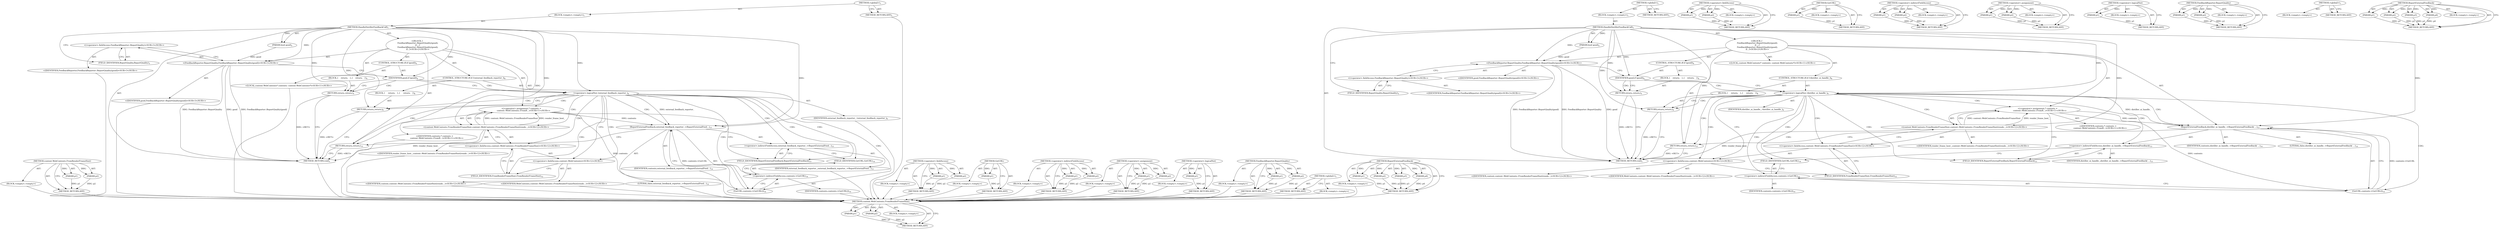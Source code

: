 digraph "ReportExternalFeedback" {
vulnerable_86 [label=<(METHOD,content.WebContents.FromRenderFrameHost)>];
vulnerable_87 [label=<(PARAM,p1)>];
vulnerable_88 [label=<(PARAM,p2)>];
vulnerable_89 [label=<(BLOCK,&lt;empty&gt;,&lt;empty&gt;)>];
vulnerable_90 [label=<(METHOD_RETURN,ANY)>];
vulnerable_6 [label=<(METHOD,&lt;global&gt;)<SUB>1</SUB>>];
vulnerable_7 [label=<(BLOCK,&lt;empty&gt;,&lt;empty&gt;)<SUB>1</SUB>>];
vulnerable_8 [label=<(METHOD,HandleDistillerFeedbackCall)<SUB>1</SUB>>];
vulnerable_9 [label=<(PARAM,bool good)<SUB>2</SUB>>];
vulnerable_10 [label="<(BLOCK,{
  FeedbackReporter::ReportQuality(good);
  if...,{
  FeedbackReporter::ReportQuality(good);
  if...)<SUB>2</SUB>>"];
vulnerable_11 [label="<(FeedbackReporter.ReportQuality,FeedbackReporter::ReportQuality(good))<SUB>3</SUB>>"];
vulnerable_12 [label="<(&lt;operator&gt;.fieldAccess,FeedbackReporter::ReportQuality)<SUB>3</SUB>>"];
vulnerable_13 [label="<(IDENTIFIER,FeedbackReporter,FeedbackReporter::ReportQuality(good))<SUB>3</SUB>>"];
vulnerable_14 [label=<(FIELD_IDENTIFIER,ReportQuality,ReportQuality)<SUB>3</SUB>>];
vulnerable_15 [label="<(IDENTIFIER,good,FeedbackReporter::ReportQuality(good))<SUB>3</SUB>>"];
vulnerable_16 [label=<(CONTROL_STRUCTURE,IF,if (good))<SUB>4</SUB>>];
vulnerable_17 [label=<(IDENTIFIER,good,if (good))<SUB>4</SUB>>];
vulnerable_18 [label=<(BLOCK,{
    return;
   },{
    return;
   })<SUB>4</SUB>>];
vulnerable_19 [label=<(RETURN,return;,return;)<SUB>5</SUB>>];
vulnerable_20 [label=<(CONTROL_STRUCTURE,IF,if (!external_feedback_reporter_))<SUB>8</SUB>>];
vulnerable_21 [label=<(&lt;operator&gt;.logicalNot,!external_feedback_reporter_)<SUB>8</SUB>>];
vulnerable_22 [label=<(IDENTIFIER,external_feedback_reporter_,!external_feedback_reporter_)<SUB>8</SUB>>];
vulnerable_23 [label=<(BLOCK,{
     return;
   },{
     return;
   })<SUB>8</SUB>>];
vulnerable_24 [label=<(RETURN,return;,return;)<SUB>9</SUB>>];
vulnerable_25 [label="<(LOCAL,content.WebContents* contents: content.WebContents*)<SUB>11</SUB>>"];
vulnerable_26 [label="<(&lt;operator&gt;.assignment,* contents =
       content::WebContents::FromR...)<SUB>11</SUB>>"];
vulnerable_27 [label="<(IDENTIFIER,contents,* contents =
       content::WebContents::FromR...)<SUB>11</SUB>>"];
vulnerable_28 [label="<(content.WebContents.FromRenderFrameHost,content::WebContents::FromRenderFrameHost(rende...)<SUB>12</SUB>>"];
vulnerable_29 [label="<(&lt;operator&gt;.fieldAccess,content::WebContents::FromRenderFrameHost)<SUB>12</SUB>>"];
vulnerable_30 [label="<(&lt;operator&gt;.fieldAccess,content::WebContents)<SUB>12</SUB>>"];
vulnerable_31 [label="<(IDENTIFIER,content,content::WebContents::FromRenderFrameHost(rende...)<SUB>12</SUB>>"];
vulnerable_32 [label="<(IDENTIFIER,WebContents,content::WebContents::FromRenderFrameHost(rende...)<SUB>12</SUB>>"];
vulnerable_33 [label=<(FIELD_IDENTIFIER,FromRenderFrameHost,FromRenderFrameHost)<SUB>12</SUB>>];
vulnerable_34 [label="<(IDENTIFIER,render_frame_host_,content::WebContents::FromRenderFrameHost(rende...)<SUB>12</SUB>>"];
vulnerable_35 [label=<(ReportExternalFeedback,external_feedback_reporter_-&gt;ReportExternalFeed...)<SUB>13</SUB>>];
vulnerable_36 [label=<(&lt;operator&gt;.indirectFieldAccess,external_feedback_reporter_-&gt;ReportExternalFeed...)<SUB>13</SUB>>];
vulnerable_37 [label=<(IDENTIFIER,external_feedback_reporter_,external_feedback_reporter_-&gt;ReportExternalFeed...)<SUB>13</SUB>>];
vulnerable_38 [label=<(FIELD_IDENTIFIER,ReportExternalFeedback,ReportExternalFeedback)<SUB>13</SUB>>];
vulnerable_39 [label=<(IDENTIFIER,contents,external_feedback_reporter_-&gt;ReportExternalFeed...)<SUB>14</SUB>>];
vulnerable_40 [label=<(GetURL,contents-&gt;GetURL())<SUB>14</SUB>>];
vulnerable_41 [label=<(&lt;operator&gt;.indirectFieldAccess,contents-&gt;GetURL)<SUB>14</SUB>>];
vulnerable_42 [label=<(IDENTIFIER,contents,contents-&gt;GetURL())<SUB>14</SUB>>];
vulnerable_43 [label=<(FIELD_IDENTIFIER,GetURL,GetURL)<SUB>14</SUB>>];
vulnerable_44 [label=<(LITERAL,false,external_feedback_reporter_-&gt;ReportExternalFeed...)<SUB>14</SUB>>];
vulnerable_45 [label=<(RETURN,return;,return;)<SUB>15</SUB>>];
vulnerable_46 [label=<(METHOD_RETURN,void)<SUB>1</SUB>>];
vulnerable_48 [label=<(METHOD_RETURN,ANY)<SUB>1</SUB>>];
vulnerable_72 [label=<(METHOD,&lt;operator&gt;.fieldAccess)>];
vulnerable_73 [label=<(PARAM,p1)>];
vulnerable_74 [label=<(PARAM,p2)>];
vulnerable_75 [label=<(BLOCK,&lt;empty&gt;,&lt;empty&gt;)>];
vulnerable_76 [label=<(METHOD_RETURN,ANY)>];
vulnerable_103 [label=<(METHOD,GetURL)>];
vulnerable_104 [label=<(PARAM,p1)>];
vulnerable_105 [label=<(BLOCK,&lt;empty&gt;,&lt;empty&gt;)>];
vulnerable_106 [label=<(METHOD_RETURN,ANY)>];
vulnerable_98 [label=<(METHOD,&lt;operator&gt;.indirectFieldAccess)>];
vulnerable_99 [label=<(PARAM,p1)>];
vulnerable_100 [label=<(PARAM,p2)>];
vulnerable_101 [label=<(BLOCK,&lt;empty&gt;,&lt;empty&gt;)>];
vulnerable_102 [label=<(METHOD_RETURN,ANY)>];
vulnerable_81 [label=<(METHOD,&lt;operator&gt;.assignment)>];
vulnerable_82 [label=<(PARAM,p1)>];
vulnerable_83 [label=<(PARAM,p2)>];
vulnerable_84 [label=<(BLOCK,&lt;empty&gt;,&lt;empty&gt;)>];
vulnerable_85 [label=<(METHOD_RETURN,ANY)>];
vulnerable_77 [label=<(METHOD,&lt;operator&gt;.logicalNot)>];
vulnerable_78 [label=<(PARAM,p1)>];
vulnerable_79 [label=<(BLOCK,&lt;empty&gt;,&lt;empty&gt;)>];
vulnerable_80 [label=<(METHOD_RETURN,ANY)>];
vulnerable_67 [label=<(METHOD,FeedbackReporter.ReportQuality)>];
vulnerable_68 [label=<(PARAM,p1)>];
vulnerable_69 [label=<(PARAM,p2)>];
vulnerable_70 [label=<(BLOCK,&lt;empty&gt;,&lt;empty&gt;)>];
vulnerable_71 [label=<(METHOD_RETURN,ANY)>];
vulnerable_61 [label=<(METHOD,&lt;global&gt;)<SUB>1</SUB>>];
vulnerable_62 [label=<(BLOCK,&lt;empty&gt;,&lt;empty&gt;)>];
vulnerable_63 [label=<(METHOD_RETURN,ANY)>];
vulnerable_91 [label=<(METHOD,ReportExternalFeedback)>];
vulnerable_92 [label=<(PARAM,p1)>];
vulnerable_93 [label=<(PARAM,p2)>];
vulnerable_94 [label=<(PARAM,p3)>];
vulnerable_95 [label=<(PARAM,p4)>];
vulnerable_96 [label=<(BLOCK,&lt;empty&gt;,&lt;empty&gt;)>];
vulnerable_97 [label=<(METHOD_RETURN,ANY)>];
fixed_86 [label=<(METHOD,content.WebContents.FromRenderFrameHost)>];
fixed_87 [label=<(PARAM,p1)>];
fixed_88 [label=<(PARAM,p2)>];
fixed_89 [label=<(BLOCK,&lt;empty&gt;,&lt;empty&gt;)>];
fixed_90 [label=<(METHOD_RETURN,ANY)>];
fixed_6 [label=<(METHOD,&lt;global&gt;)<SUB>1</SUB>>];
fixed_7 [label=<(BLOCK,&lt;empty&gt;,&lt;empty&gt;)<SUB>1</SUB>>];
fixed_8 [label=<(METHOD,HandleDistillerFeedbackCall)<SUB>1</SUB>>];
fixed_9 [label=<(PARAM,bool good)<SUB>2</SUB>>];
fixed_10 [label="<(BLOCK,{
  FeedbackReporter::ReportQuality(good);
  if...,{
  FeedbackReporter::ReportQuality(good);
  if...)<SUB>2</SUB>>"];
fixed_11 [label="<(FeedbackReporter.ReportQuality,FeedbackReporter::ReportQuality(good))<SUB>3</SUB>>"];
fixed_12 [label="<(&lt;operator&gt;.fieldAccess,FeedbackReporter::ReportQuality)<SUB>3</SUB>>"];
fixed_13 [label="<(IDENTIFIER,FeedbackReporter,FeedbackReporter::ReportQuality(good))<SUB>3</SUB>>"];
fixed_14 [label=<(FIELD_IDENTIFIER,ReportQuality,ReportQuality)<SUB>3</SUB>>];
fixed_15 [label="<(IDENTIFIER,good,FeedbackReporter::ReportQuality(good))<SUB>3</SUB>>"];
fixed_16 [label=<(CONTROL_STRUCTURE,IF,if (good))<SUB>4</SUB>>];
fixed_17 [label=<(IDENTIFIER,good,if (good))<SUB>4</SUB>>];
fixed_18 [label=<(BLOCK,{
    return;
   },{
    return;
   })<SUB>4</SUB>>];
fixed_19 [label=<(RETURN,return;,return;)<SUB>5</SUB>>];
fixed_20 [label=<(CONTROL_STRUCTURE,IF,if (!distiller_ui_handle_))<SUB>8</SUB>>];
fixed_21 [label=<(&lt;operator&gt;.logicalNot,!distiller_ui_handle_)<SUB>8</SUB>>];
fixed_22 [label=<(IDENTIFIER,distiller_ui_handle_,!distiller_ui_handle_)<SUB>8</SUB>>];
fixed_23 [label=<(BLOCK,{
     return;
   },{
     return;
   })<SUB>8</SUB>>];
fixed_24 [label=<(RETURN,return;,return;)<SUB>9</SUB>>];
fixed_25 [label="<(LOCAL,content.WebContents* contents: content.WebContents*)<SUB>11</SUB>>"];
fixed_26 [label="<(&lt;operator&gt;.assignment,* contents =
       content::WebContents::FromR...)<SUB>11</SUB>>"];
fixed_27 [label="<(IDENTIFIER,contents,* contents =
       content::WebContents::FromR...)<SUB>11</SUB>>"];
fixed_28 [label="<(content.WebContents.FromRenderFrameHost,content::WebContents::FromRenderFrameHost(rende...)<SUB>12</SUB>>"];
fixed_29 [label="<(&lt;operator&gt;.fieldAccess,content::WebContents::FromRenderFrameHost)<SUB>12</SUB>>"];
fixed_30 [label="<(&lt;operator&gt;.fieldAccess,content::WebContents)<SUB>12</SUB>>"];
fixed_31 [label="<(IDENTIFIER,content,content::WebContents::FromRenderFrameHost(rende...)<SUB>12</SUB>>"];
fixed_32 [label="<(IDENTIFIER,WebContents,content::WebContents::FromRenderFrameHost(rende...)<SUB>12</SUB>>"];
fixed_33 [label=<(FIELD_IDENTIFIER,FromRenderFrameHost,FromRenderFrameHost)<SUB>12</SUB>>];
fixed_34 [label="<(IDENTIFIER,render_frame_host_,content::WebContents::FromRenderFrameHost(rende...)<SUB>12</SUB>>"];
fixed_35 [label=<(ReportExternalFeedback,distiller_ui_handle_-&gt;ReportExternalFeedback(
 ...)<SUB>13</SUB>>];
fixed_36 [label=<(&lt;operator&gt;.indirectFieldAccess,distiller_ui_handle_-&gt;ReportExternalFeedback)<SUB>13</SUB>>];
fixed_37 [label=<(IDENTIFIER,distiller_ui_handle_,distiller_ui_handle_-&gt;ReportExternalFeedback(
 ...)<SUB>13</SUB>>];
fixed_38 [label=<(FIELD_IDENTIFIER,ReportExternalFeedback,ReportExternalFeedback)<SUB>13</SUB>>];
fixed_39 [label=<(IDENTIFIER,contents,distiller_ui_handle_-&gt;ReportExternalFeedback(
 ...)<SUB>14</SUB>>];
fixed_40 [label=<(GetURL,contents-&gt;GetURL())<SUB>14</SUB>>];
fixed_41 [label=<(&lt;operator&gt;.indirectFieldAccess,contents-&gt;GetURL)<SUB>14</SUB>>];
fixed_42 [label=<(IDENTIFIER,contents,contents-&gt;GetURL())<SUB>14</SUB>>];
fixed_43 [label=<(FIELD_IDENTIFIER,GetURL,GetURL)<SUB>14</SUB>>];
fixed_44 [label=<(LITERAL,false,distiller_ui_handle_-&gt;ReportExternalFeedback(
 ...)<SUB>14</SUB>>];
fixed_45 [label=<(RETURN,return;,return;)<SUB>15</SUB>>];
fixed_46 [label=<(METHOD_RETURN,void)<SUB>1</SUB>>];
fixed_48 [label=<(METHOD_RETURN,ANY)<SUB>1</SUB>>];
fixed_72 [label=<(METHOD,&lt;operator&gt;.fieldAccess)>];
fixed_73 [label=<(PARAM,p1)>];
fixed_74 [label=<(PARAM,p2)>];
fixed_75 [label=<(BLOCK,&lt;empty&gt;,&lt;empty&gt;)>];
fixed_76 [label=<(METHOD_RETURN,ANY)>];
fixed_103 [label=<(METHOD,GetURL)>];
fixed_104 [label=<(PARAM,p1)>];
fixed_105 [label=<(BLOCK,&lt;empty&gt;,&lt;empty&gt;)>];
fixed_106 [label=<(METHOD_RETURN,ANY)>];
fixed_98 [label=<(METHOD,&lt;operator&gt;.indirectFieldAccess)>];
fixed_99 [label=<(PARAM,p1)>];
fixed_100 [label=<(PARAM,p2)>];
fixed_101 [label=<(BLOCK,&lt;empty&gt;,&lt;empty&gt;)>];
fixed_102 [label=<(METHOD_RETURN,ANY)>];
fixed_81 [label=<(METHOD,&lt;operator&gt;.assignment)>];
fixed_82 [label=<(PARAM,p1)>];
fixed_83 [label=<(PARAM,p2)>];
fixed_84 [label=<(BLOCK,&lt;empty&gt;,&lt;empty&gt;)>];
fixed_85 [label=<(METHOD_RETURN,ANY)>];
fixed_77 [label=<(METHOD,&lt;operator&gt;.logicalNot)>];
fixed_78 [label=<(PARAM,p1)>];
fixed_79 [label=<(BLOCK,&lt;empty&gt;,&lt;empty&gt;)>];
fixed_80 [label=<(METHOD_RETURN,ANY)>];
fixed_67 [label=<(METHOD,FeedbackReporter.ReportQuality)>];
fixed_68 [label=<(PARAM,p1)>];
fixed_69 [label=<(PARAM,p2)>];
fixed_70 [label=<(BLOCK,&lt;empty&gt;,&lt;empty&gt;)>];
fixed_71 [label=<(METHOD_RETURN,ANY)>];
fixed_61 [label=<(METHOD,&lt;global&gt;)<SUB>1</SUB>>];
fixed_62 [label=<(BLOCK,&lt;empty&gt;,&lt;empty&gt;)>];
fixed_63 [label=<(METHOD_RETURN,ANY)>];
fixed_91 [label=<(METHOD,ReportExternalFeedback)>];
fixed_92 [label=<(PARAM,p1)>];
fixed_93 [label=<(PARAM,p2)>];
fixed_94 [label=<(PARAM,p3)>];
fixed_95 [label=<(PARAM,p4)>];
fixed_96 [label=<(BLOCK,&lt;empty&gt;,&lt;empty&gt;)>];
fixed_97 [label=<(METHOD_RETURN,ANY)>];
vulnerable_86 -> vulnerable_87  [key=0, label="AST: "];
vulnerable_86 -> vulnerable_87  [key=1, label="DDG: "];
vulnerable_86 -> vulnerable_89  [key=0, label="AST: "];
vulnerable_86 -> vulnerable_88  [key=0, label="AST: "];
vulnerable_86 -> vulnerable_88  [key=1, label="DDG: "];
vulnerable_86 -> vulnerable_90  [key=0, label="AST: "];
vulnerable_86 -> vulnerable_90  [key=1, label="CFG: "];
vulnerable_87 -> vulnerable_90  [key=0, label="DDG: p1"];
vulnerable_88 -> vulnerable_90  [key=0, label="DDG: p2"];
vulnerable_89 -> fixed_86  [key=0];
vulnerable_90 -> fixed_86  [key=0];
vulnerable_6 -> vulnerable_7  [key=0, label="AST: "];
vulnerable_6 -> vulnerable_48  [key=0, label="AST: "];
vulnerable_6 -> vulnerable_48  [key=1, label="CFG: "];
vulnerable_7 -> vulnerable_8  [key=0, label="AST: "];
vulnerable_8 -> vulnerable_9  [key=0, label="AST: "];
vulnerable_8 -> vulnerable_9  [key=1, label="DDG: "];
vulnerable_8 -> vulnerable_10  [key=0, label="AST: "];
vulnerable_8 -> vulnerable_46  [key=0, label="AST: "];
vulnerable_8 -> vulnerable_14  [key=0, label="CFG: "];
vulnerable_8 -> vulnerable_45  [key=0, label="DDG: "];
vulnerable_8 -> vulnerable_11  [key=0, label="DDG: "];
vulnerable_8 -> vulnerable_17  [key=0, label="DDG: "];
vulnerable_8 -> vulnerable_35  [key=0, label="DDG: "];
vulnerable_8 -> vulnerable_19  [key=0, label="DDG: "];
vulnerable_8 -> vulnerable_21  [key=0, label="DDG: "];
vulnerable_8 -> vulnerable_24  [key=0, label="DDG: "];
vulnerable_8 -> vulnerable_28  [key=0, label="DDG: "];
vulnerable_9 -> vulnerable_11  [key=0, label="DDG: good"];
vulnerable_10 -> vulnerable_11  [key=0, label="AST: "];
vulnerable_10 -> vulnerable_16  [key=0, label="AST: "];
vulnerable_10 -> vulnerable_20  [key=0, label="AST: "];
vulnerable_10 -> vulnerable_25  [key=0, label="AST: "];
vulnerable_10 -> vulnerable_26  [key=0, label="AST: "];
vulnerable_10 -> vulnerable_35  [key=0, label="AST: "];
vulnerable_10 -> vulnerable_45  [key=0, label="AST: "];
vulnerable_11 -> vulnerable_12  [key=0, label="AST: "];
vulnerable_11 -> vulnerable_15  [key=0, label="AST: "];
vulnerable_11 -> vulnerable_17  [key=0, label="CFG: "];
vulnerable_11 -> vulnerable_46  [key=0, label="DDG: FeedbackReporter::ReportQuality"];
vulnerable_11 -> vulnerable_46  [key=1, label="DDG: good"];
vulnerable_11 -> vulnerable_46  [key=2, label="DDG: FeedbackReporter::ReportQuality(good)"];
vulnerable_12 -> vulnerable_13  [key=0, label="AST: "];
vulnerable_12 -> vulnerable_14  [key=0, label="AST: "];
vulnerable_12 -> vulnerable_11  [key=0, label="CFG: "];
vulnerable_13 -> fixed_86  [key=0];
vulnerable_14 -> vulnerable_12  [key=0, label="CFG: "];
vulnerable_15 -> fixed_86  [key=0];
vulnerable_16 -> vulnerable_17  [key=0, label="AST: "];
vulnerable_16 -> vulnerable_18  [key=0, label="AST: "];
vulnerable_17 -> vulnerable_19  [key=0, label="CFG: "];
vulnerable_17 -> vulnerable_19  [key=1, label="CDG: "];
vulnerable_17 -> vulnerable_21  [key=0, label="CFG: "];
vulnerable_17 -> vulnerable_21  [key=1, label="CDG: "];
vulnerable_18 -> vulnerable_19  [key=0, label="AST: "];
vulnerable_19 -> vulnerable_46  [key=0, label="CFG: "];
vulnerable_19 -> vulnerable_46  [key=1, label="DDG: &lt;RET&gt;"];
vulnerable_20 -> vulnerable_21  [key=0, label="AST: "];
vulnerable_20 -> vulnerable_23  [key=0, label="AST: "];
vulnerable_21 -> vulnerable_22  [key=0, label="AST: "];
vulnerable_21 -> vulnerable_24  [key=0, label="CFG: "];
vulnerable_21 -> vulnerable_24  [key=1, label="CDG: "];
vulnerable_21 -> vulnerable_30  [key=0, label="CFG: "];
vulnerable_21 -> vulnerable_30  [key=1, label="CDG: "];
vulnerable_21 -> vulnerable_35  [key=0, label="DDG: external_feedback_reporter_"];
vulnerable_21 -> vulnerable_35  [key=1, label="CDG: "];
vulnerable_21 -> vulnerable_33  [key=0, label="CDG: "];
vulnerable_21 -> vulnerable_26  [key=0, label="CDG: "];
vulnerable_21 -> vulnerable_28  [key=0, label="CDG: "];
vulnerable_21 -> vulnerable_36  [key=0, label="CDG: "];
vulnerable_21 -> vulnerable_38  [key=0, label="CDG: "];
vulnerable_21 -> vulnerable_41  [key=0, label="CDG: "];
vulnerable_21 -> vulnerable_45  [key=0, label="CDG: "];
vulnerable_21 -> vulnerable_40  [key=0, label="CDG: "];
vulnerable_21 -> vulnerable_29  [key=0, label="CDG: "];
vulnerable_21 -> vulnerable_43  [key=0, label="CDG: "];
vulnerable_22 -> fixed_86  [key=0];
vulnerable_23 -> vulnerable_24  [key=0, label="AST: "];
vulnerable_24 -> vulnerable_46  [key=0, label="CFG: "];
vulnerable_24 -> vulnerable_46  [key=1, label="DDG: &lt;RET&gt;"];
vulnerable_25 -> fixed_86  [key=0];
vulnerable_26 -> vulnerable_27  [key=0, label="AST: "];
vulnerable_26 -> vulnerable_28  [key=0, label="AST: "];
vulnerable_26 -> vulnerable_38  [key=0, label="CFG: "];
vulnerable_26 -> vulnerable_35  [key=0, label="DDG: contents"];
vulnerable_26 -> vulnerable_40  [key=0, label="DDG: contents"];
vulnerable_27 -> fixed_86  [key=0];
vulnerable_28 -> vulnerable_29  [key=0, label="AST: "];
vulnerable_28 -> vulnerable_34  [key=0, label="AST: "];
vulnerable_28 -> vulnerable_26  [key=0, label="CFG: "];
vulnerable_28 -> vulnerable_26  [key=1, label="DDG: content::WebContents::FromRenderFrameHost"];
vulnerable_28 -> vulnerable_26  [key=2, label="DDG: render_frame_host_"];
vulnerable_28 -> vulnerable_46  [key=0, label="DDG: render_frame_host_"];
vulnerable_29 -> vulnerable_30  [key=0, label="AST: "];
vulnerable_29 -> vulnerable_33  [key=0, label="AST: "];
vulnerable_29 -> vulnerable_28  [key=0, label="CFG: "];
vulnerable_30 -> vulnerable_31  [key=0, label="AST: "];
vulnerable_30 -> vulnerable_32  [key=0, label="AST: "];
vulnerable_30 -> vulnerable_33  [key=0, label="CFG: "];
vulnerable_31 -> fixed_86  [key=0];
vulnerable_32 -> fixed_86  [key=0];
vulnerable_33 -> vulnerable_29  [key=0, label="CFG: "];
vulnerable_34 -> fixed_86  [key=0];
vulnerable_35 -> vulnerable_36  [key=0, label="AST: "];
vulnerable_35 -> vulnerable_39  [key=0, label="AST: "];
vulnerable_35 -> vulnerable_40  [key=0, label="AST: "];
vulnerable_35 -> vulnerable_44  [key=0, label="AST: "];
vulnerable_35 -> vulnerable_45  [key=0, label="CFG: "];
vulnerable_36 -> vulnerable_37  [key=0, label="AST: "];
vulnerable_36 -> vulnerable_38  [key=0, label="AST: "];
vulnerable_36 -> vulnerable_43  [key=0, label="CFG: "];
vulnerable_37 -> fixed_86  [key=0];
vulnerable_38 -> vulnerable_36  [key=0, label="CFG: "];
vulnerable_39 -> fixed_86  [key=0];
vulnerable_40 -> vulnerable_41  [key=0, label="AST: "];
vulnerable_40 -> vulnerable_35  [key=0, label="CFG: "];
vulnerable_40 -> vulnerable_35  [key=1, label="DDG: contents-&gt;GetURL"];
vulnerable_41 -> vulnerable_42  [key=0, label="AST: "];
vulnerable_41 -> vulnerable_43  [key=0, label="AST: "];
vulnerable_41 -> vulnerable_40  [key=0, label="CFG: "];
vulnerable_42 -> fixed_86  [key=0];
vulnerable_43 -> vulnerable_41  [key=0, label="CFG: "];
vulnerable_44 -> fixed_86  [key=0];
vulnerable_45 -> vulnerable_46  [key=0, label="CFG: "];
vulnerable_45 -> vulnerable_46  [key=1, label="DDG: &lt;RET&gt;"];
vulnerable_46 -> fixed_86  [key=0];
vulnerable_48 -> fixed_86  [key=0];
vulnerable_72 -> vulnerable_73  [key=0, label="AST: "];
vulnerable_72 -> vulnerable_73  [key=1, label="DDG: "];
vulnerable_72 -> vulnerable_75  [key=0, label="AST: "];
vulnerable_72 -> vulnerable_74  [key=0, label="AST: "];
vulnerable_72 -> vulnerable_74  [key=1, label="DDG: "];
vulnerable_72 -> vulnerable_76  [key=0, label="AST: "];
vulnerable_72 -> vulnerable_76  [key=1, label="CFG: "];
vulnerable_73 -> vulnerable_76  [key=0, label="DDG: p1"];
vulnerable_74 -> vulnerable_76  [key=0, label="DDG: p2"];
vulnerable_75 -> fixed_86  [key=0];
vulnerable_76 -> fixed_86  [key=0];
vulnerable_103 -> vulnerable_104  [key=0, label="AST: "];
vulnerable_103 -> vulnerable_104  [key=1, label="DDG: "];
vulnerable_103 -> vulnerable_105  [key=0, label="AST: "];
vulnerable_103 -> vulnerable_106  [key=0, label="AST: "];
vulnerable_103 -> vulnerable_106  [key=1, label="CFG: "];
vulnerable_104 -> vulnerable_106  [key=0, label="DDG: p1"];
vulnerable_105 -> fixed_86  [key=0];
vulnerable_106 -> fixed_86  [key=0];
vulnerable_98 -> vulnerable_99  [key=0, label="AST: "];
vulnerable_98 -> vulnerable_99  [key=1, label="DDG: "];
vulnerable_98 -> vulnerable_101  [key=0, label="AST: "];
vulnerable_98 -> vulnerable_100  [key=0, label="AST: "];
vulnerable_98 -> vulnerable_100  [key=1, label="DDG: "];
vulnerable_98 -> vulnerable_102  [key=0, label="AST: "];
vulnerable_98 -> vulnerable_102  [key=1, label="CFG: "];
vulnerable_99 -> vulnerable_102  [key=0, label="DDG: p1"];
vulnerable_100 -> vulnerable_102  [key=0, label="DDG: p2"];
vulnerable_101 -> fixed_86  [key=0];
vulnerable_102 -> fixed_86  [key=0];
vulnerable_81 -> vulnerable_82  [key=0, label="AST: "];
vulnerable_81 -> vulnerable_82  [key=1, label="DDG: "];
vulnerable_81 -> vulnerable_84  [key=0, label="AST: "];
vulnerable_81 -> vulnerable_83  [key=0, label="AST: "];
vulnerable_81 -> vulnerable_83  [key=1, label="DDG: "];
vulnerable_81 -> vulnerable_85  [key=0, label="AST: "];
vulnerable_81 -> vulnerable_85  [key=1, label="CFG: "];
vulnerable_82 -> vulnerable_85  [key=0, label="DDG: p1"];
vulnerable_83 -> vulnerable_85  [key=0, label="DDG: p2"];
vulnerable_84 -> fixed_86  [key=0];
vulnerable_85 -> fixed_86  [key=0];
vulnerable_77 -> vulnerable_78  [key=0, label="AST: "];
vulnerable_77 -> vulnerable_78  [key=1, label="DDG: "];
vulnerable_77 -> vulnerable_79  [key=0, label="AST: "];
vulnerable_77 -> vulnerable_80  [key=0, label="AST: "];
vulnerable_77 -> vulnerable_80  [key=1, label="CFG: "];
vulnerable_78 -> vulnerable_80  [key=0, label="DDG: p1"];
vulnerable_79 -> fixed_86  [key=0];
vulnerable_80 -> fixed_86  [key=0];
vulnerable_67 -> vulnerable_68  [key=0, label="AST: "];
vulnerable_67 -> vulnerable_68  [key=1, label="DDG: "];
vulnerable_67 -> vulnerable_70  [key=0, label="AST: "];
vulnerable_67 -> vulnerable_69  [key=0, label="AST: "];
vulnerable_67 -> vulnerable_69  [key=1, label="DDG: "];
vulnerable_67 -> vulnerable_71  [key=0, label="AST: "];
vulnerable_67 -> vulnerable_71  [key=1, label="CFG: "];
vulnerable_68 -> vulnerable_71  [key=0, label="DDG: p1"];
vulnerable_69 -> vulnerable_71  [key=0, label="DDG: p2"];
vulnerable_70 -> fixed_86  [key=0];
vulnerable_71 -> fixed_86  [key=0];
vulnerable_61 -> vulnerable_62  [key=0, label="AST: "];
vulnerable_61 -> vulnerable_63  [key=0, label="AST: "];
vulnerable_61 -> vulnerable_63  [key=1, label="CFG: "];
vulnerable_62 -> fixed_86  [key=0];
vulnerable_63 -> fixed_86  [key=0];
vulnerable_91 -> vulnerable_92  [key=0, label="AST: "];
vulnerable_91 -> vulnerable_92  [key=1, label="DDG: "];
vulnerable_91 -> vulnerable_96  [key=0, label="AST: "];
vulnerable_91 -> vulnerable_93  [key=0, label="AST: "];
vulnerable_91 -> vulnerable_93  [key=1, label="DDG: "];
vulnerable_91 -> vulnerable_97  [key=0, label="AST: "];
vulnerable_91 -> vulnerable_97  [key=1, label="CFG: "];
vulnerable_91 -> vulnerable_94  [key=0, label="AST: "];
vulnerable_91 -> vulnerable_94  [key=1, label="DDG: "];
vulnerable_91 -> vulnerable_95  [key=0, label="AST: "];
vulnerable_91 -> vulnerable_95  [key=1, label="DDG: "];
vulnerable_92 -> vulnerable_97  [key=0, label="DDG: p1"];
vulnerable_93 -> vulnerable_97  [key=0, label="DDG: p2"];
vulnerable_94 -> vulnerable_97  [key=0, label="DDG: p3"];
vulnerable_95 -> vulnerable_97  [key=0, label="DDG: p4"];
vulnerable_96 -> fixed_86  [key=0];
vulnerable_97 -> fixed_86  [key=0];
fixed_86 -> fixed_87  [key=0, label="AST: "];
fixed_86 -> fixed_87  [key=1, label="DDG: "];
fixed_86 -> fixed_89  [key=0, label="AST: "];
fixed_86 -> fixed_88  [key=0, label="AST: "];
fixed_86 -> fixed_88  [key=1, label="DDG: "];
fixed_86 -> fixed_90  [key=0, label="AST: "];
fixed_86 -> fixed_90  [key=1, label="CFG: "];
fixed_87 -> fixed_90  [key=0, label="DDG: p1"];
fixed_88 -> fixed_90  [key=0, label="DDG: p2"];
fixed_6 -> fixed_7  [key=0, label="AST: "];
fixed_6 -> fixed_48  [key=0, label="AST: "];
fixed_6 -> fixed_48  [key=1, label="CFG: "];
fixed_7 -> fixed_8  [key=0, label="AST: "];
fixed_8 -> fixed_9  [key=0, label="AST: "];
fixed_8 -> fixed_9  [key=1, label="DDG: "];
fixed_8 -> fixed_10  [key=0, label="AST: "];
fixed_8 -> fixed_46  [key=0, label="AST: "];
fixed_8 -> fixed_14  [key=0, label="CFG: "];
fixed_8 -> fixed_45  [key=0, label="DDG: "];
fixed_8 -> fixed_11  [key=0, label="DDG: "];
fixed_8 -> fixed_17  [key=0, label="DDG: "];
fixed_8 -> fixed_35  [key=0, label="DDG: "];
fixed_8 -> fixed_19  [key=0, label="DDG: "];
fixed_8 -> fixed_21  [key=0, label="DDG: "];
fixed_8 -> fixed_24  [key=0, label="DDG: "];
fixed_8 -> fixed_28  [key=0, label="DDG: "];
fixed_9 -> fixed_11  [key=0, label="DDG: good"];
fixed_10 -> fixed_11  [key=0, label="AST: "];
fixed_10 -> fixed_16  [key=0, label="AST: "];
fixed_10 -> fixed_20  [key=0, label="AST: "];
fixed_10 -> fixed_25  [key=0, label="AST: "];
fixed_10 -> fixed_26  [key=0, label="AST: "];
fixed_10 -> fixed_35  [key=0, label="AST: "];
fixed_10 -> fixed_45  [key=0, label="AST: "];
fixed_11 -> fixed_12  [key=0, label="AST: "];
fixed_11 -> fixed_15  [key=0, label="AST: "];
fixed_11 -> fixed_17  [key=0, label="CFG: "];
fixed_11 -> fixed_46  [key=0, label="DDG: FeedbackReporter::ReportQuality"];
fixed_11 -> fixed_46  [key=1, label="DDG: good"];
fixed_11 -> fixed_46  [key=2, label="DDG: FeedbackReporter::ReportQuality(good)"];
fixed_12 -> fixed_13  [key=0, label="AST: "];
fixed_12 -> fixed_14  [key=0, label="AST: "];
fixed_12 -> fixed_11  [key=0, label="CFG: "];
fixed_14 -> fixed_12  [key=0, label="CFG: "];
fixed_16 -> fixed_17  [key=0, label="AST: "];
fixed_16 -> fixed_18  [key=0, label="AST: "];
fixed_17 -> fixed_19  [key=0, label="CFG: "];
fixed_17 -> fixed_19  [key=1, label="CDG: "];
fixed_17 -> fixed_21  [key=0, label="CFG: "];
fixed_17 -> fixed_21  [key=1, label="CDG: "];
fixed_18 -> fixed_19  [key=0, label="AST: "];
fixed_19 -> fixed_46  [key=0, label="CFG: "];
fixed_19 -> fixed_46  [key=1, label="DDG: &lt;RET&gt;"];
fixed_20 -> fixed_21  [key=0, label="AST: "];
fixed_20 -> fixed_23  [key=0, label="AST: "];
fixed_21 -> fixed_22  [key=0, label="AST: "];
fixed_21 -> fixed_24  [key=0, label="CFG: "];
fixed_21 -> fixed_24  [key=1, label="CDG: "];
fixed_21 -> fixed_30  [key=0, label="CFG: "];
fixed_21 -> fixed_30  [key=1, label="CDG: "];
fixed_21 -> fixed_35  [key=0, label="DDG: distiller_ui_handle_"];
fixed_21 -> fixed_35  [key=1, label="CDG: "];
fixed_21 -> fixed_33  [key=0, label="CDG: "];
fixed_21 -> fixed_26  [key=0, label="CDG: "];
fixed_21 -> fixed_28  [key=0, label="CDG: "];
fixed_21 -> fixed_36  [key=0, label="CDG: "];
fixed_21 -> fixed_38  [key=0, label="CDG: "];
fixed_21 -> fixed_41  [key=0, label="CDG: "];
fixed_21 -> fixed_45  [key=0, label="CDG: "];
fixed_21 -> fixed_40  [key=0, label="CDG: "];
fixed_21 -> fixed_29  [key=0, label="CDG: "];
fixed_21 -> fixed_43  [key=0, label="CDG: "];
fixed_23 -> fixed_24  [key=0, label="AST: "];
fixed_24 -> fixed_46  [key=0, label="CFG: "];
fixed_24 -> fixed_46  [key=1, label="DDG: &lt;RET&gt;"];
fixed_26 -> fixed_27  [key=0, label="AST: "];
fixed_26 -> fixed_28  [key=0, label="AST: "];
fixed_26 -> fixed_38  [key=0, label="CFG: "];
fixed_26 -> fixed_35  [key=0, label="DDG: contents"];
fixed_26 -> fixed_40  [key=0, label="DDG: contents"];
fixed_28 -> fixed_29  [key=0, label="AST: "];
fixed_28 -> fixed_34  [key=0, label="AST: "];
fixed_28 -> fixed_26  [key=0, label="CFG: "];
fixed_28 -> fixed_26  [key=1, label="DDG: content::WebContents::FromRenderFrameHost"];
fixed_28 -> fixed_26  [key=2, label="DDG: render_frame_host_"];
fixed_28 -> fixed_46  [key=0, label="DDG: render_frame_host_"];
fixed_29 -> fixed_30  [key=0, label="AST: "];
fixed_29 -> fixed_33  [key=0, label="AST: "];
fixed_29 -> fixed_28  [key=0, label="CFG: "];
fixed_30 -> fixed_31  [key=0, label="AST: "];
fixed_30 -> fixed_32  [key=0, label="AST: "];
fixed_30 -> fixed_33  [key=0, label="CFG: "];
fixed_33 -> fixed_29  [key=0, label="CFG: "];
fixed_35 -> fixed_36  [key=0, label="AST: "];
fixed_35 -> fixed_39  [key=0, label="AST: "];
fixed_35 -> fixed_40  [key=0, label="AST: "];
fixed_35 -> fixed_44  [key=0, label="AST: "];
fixed_35 -> fixed_45  [key=0, label="CFG: "];
fixed_36 -> fixed_37  [key=0, label="AST: "];
fixed_36 -> fixed_38  [key=0, label="AST: "];
fixed_36 -> fixed_43  [key=0, label="CFG: "];
fixed_38 -> fixed_36  [key=0, label="CFG: "];
fixed_40 -> fixed_41  [key=0, label="AST: "];
fixed_40 -> fixed_35  [key=0, label="CFG: "];
fixed_40 -> fixed_35  [key=1, label="DDG: contents-&gt;GetURL"];
fixed_41 -> fixed_42  [key=0, label="AST: "];
fixed_41 -> fixed_43  [key=0, label="AST: "];
fixed_41 -> fixed_40  [key=0, label="CFG: "];
fixed_43 -> fixed_41  [key=0, label="CFG: "];
fixed_45 -> fixed_46  [key=0, label="CFG: "];
fixed_45 -> fixed_46  [key=1, label="DDG: &lt;RET&gt;"];
fixed_72 -> fixed_73  [key=0, label="AST: "];
fixed_72 -> fixed_73  [key=1, label="DDG: "];
fixed_72 -> fixed_75  [key=0, label="AST: "];
fixed_72 -> fixed_74  [key=0, label="AST: "];
fixed_72 -> fixed_74  [key=1, label="DDG: "];
fixed_72 -> fixed_76  [key=0, label="AST: "];
fixed_72 -> fixed_76  [key=1, label="CFG: "];
fixed_73 -> fixed_76  [key=0, label="DDG: p1"];
fixed_74 -> fixed_76  [key=0, label="DDG: p2"];
fixed_103 -> fixed_104  [key=0, label="AST: "];
fixed_103 -> fixed_104  [key=1, label="DDG: "];
fixed_103 -> fixed_105  [key=0, label="AST: "];
fixed_103 -> fixed_106  [key=0, label="AST: "];
fixed_103 -> fixed_106  [key=1, label="CFG: "];
fixed_104 -> fixed_106  [key=0, label="DDG: p1"];
fixed_98 -> fixed_99  [key=0, label="AST: "];
fixed_98 -> fixed_99  [key=1, label="DDG: "];
fixed_98 -> fixed_101  [key=0, label="AST: "];
fixed_98 -> fixed_100  [key=0, label="AST: "];
fixed_98 -> fixed_100  [key=1, label="DDG: "];
fixed_98 -> fixed_102  [key=0, label="AST: "];
fixed_98 -> fixed_102  [key=1, label="CFG: "];
fixed_99 -> fixed_102  [key=0, label="DDG: p1"];
fixed_100 -> fixed_102  [key=0, label="DDG: p2"];
fixed_81 -> fixed_82  [key=0, label="AST: "];
fixed_81 -> fixed_82  [key=1, label="DDG: "];
fixed_81 -> fixed_84  [key=0, label="AST: "];
fixed_81 -> fixed_83  [key=0, label="AST: "];
fixed_81 -> fixed_83  [key=1, label="DDG: "];
fixed_81 -> fixed_85  [key=0, label="AST: "];
fixed_81 -> fixed_85  [key=1, label="CFG: "];
fixed_82 -> fixed_85  [key=0, label="DDG: p1"];
fixed_83 -> fixed_85  [key=0, label="DDG: p2"];
fixed_77 -> fixed_78  [key=0, label="AST: "];
fixed_77 -> fixed_78  [key=1, label="DDG: "];
fixed_77 -> fixed_79  [key=0, label="AST: "];
fixed_77 -> fixed_80  [key=0, label="AST: "];
fixed_77 -> fixed_80  [key=1, label="CFG: "];
fixed_78 -> fixed_80  [key=0, label="DDG: p1"];
fixed_67 -> fixed_68  [key=0, label="AST: "];
fixed_67 -> fixed_68  [key=1, label="DDG: "];
fixed_67 -> fixed_70  [key=0, label="AST: "];
fixed_67 -> fixed_69  [key=0, label="AST: "];
fixed_67 -> fixed_69  [key=1, label="DDG: "];
fixed_67 -> fixed_71  [key=0, label="AST: "];
fixed_67 -> fixed_71  [key=1, label="CFG: "];
fixed_68 -> fixed_71  [key=0, label="DDG: p1"];
fixed_69 -> fixed_71  [key=0, label="DDG: p2"];
fixed_61 -> fixed_62  [key=0, label="AST: "];
fixed_61 -> fixed_63  [key=0, label="AST: "];
fixed_61 -> fixed_63  [key=1, label="CFG: "];
fixed_91 -> fixed_92  [key=0, label="AST: "];
fixed_91 -> fixed_92  [key=1, label="DDG: "];
fixed_91 -> fixed_96  [key=0, label="AST: "];
fixed_91 -> fixed_93  [key=0, label="AST: "];
fixed_91 -> fixed_93  [key=1, label="DDG: "];
fixed_91 -> fixed_97  [key=0, label="AST: "];
fixed_91 -> fixed_97  [key=1, label="CFG: "];
fixed_91 -> fixed_94  [key=0, label="AST: "];
fixed_91 -> fixed_94  [key=1, label="DDG: "];
fixed_91 -> fixed_95  [key=0, label="AST: "];
fixed_91 -> fixed_95  [key=1, label="DDG: "];
fixed_92 -> fixed_97  [key=0, label="DDG: p1"];
fixed_93 -> fixed_97  [key=0, label="DDG: p2"];
fixed_94 -> fixed_97  [key=0, label="DDG: p3"];
fixed_95 -> fixed_97  [key=0, label="DDG: p4"];
}
